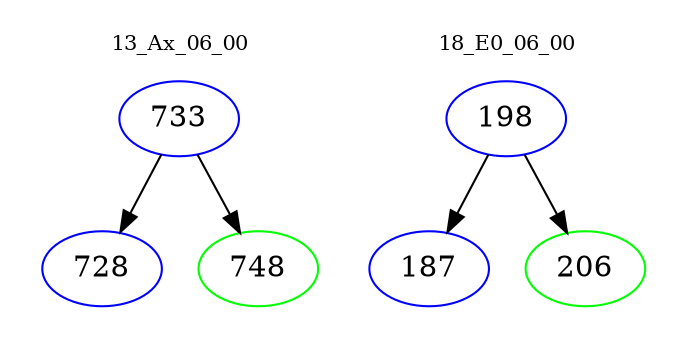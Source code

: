 digraph{
subgraph cluster_0 {
color = white
label = "13_Ax_06_00";
fontsize=10;
T0_733 [label="733", color="blue"]
T0_733 -> T0_728 [color="black"]
T0_728 [label="728", color="blue"]
T0_733 -> T0_748 [color="black"]
T0_748 [label="748", color="green"]
}
subgraph cluster_1 {
color = white
label = "18_E0_06_00";
fontsize=10;
T1_198 [label="198", color="blue"]
T1_198 -> T1_187 [color="black"]
T1_187 [label="187", color="blue"]
T1_198 -> T1_206 [color="black"]
T1_206 [label="206", color="green"]
}
}
